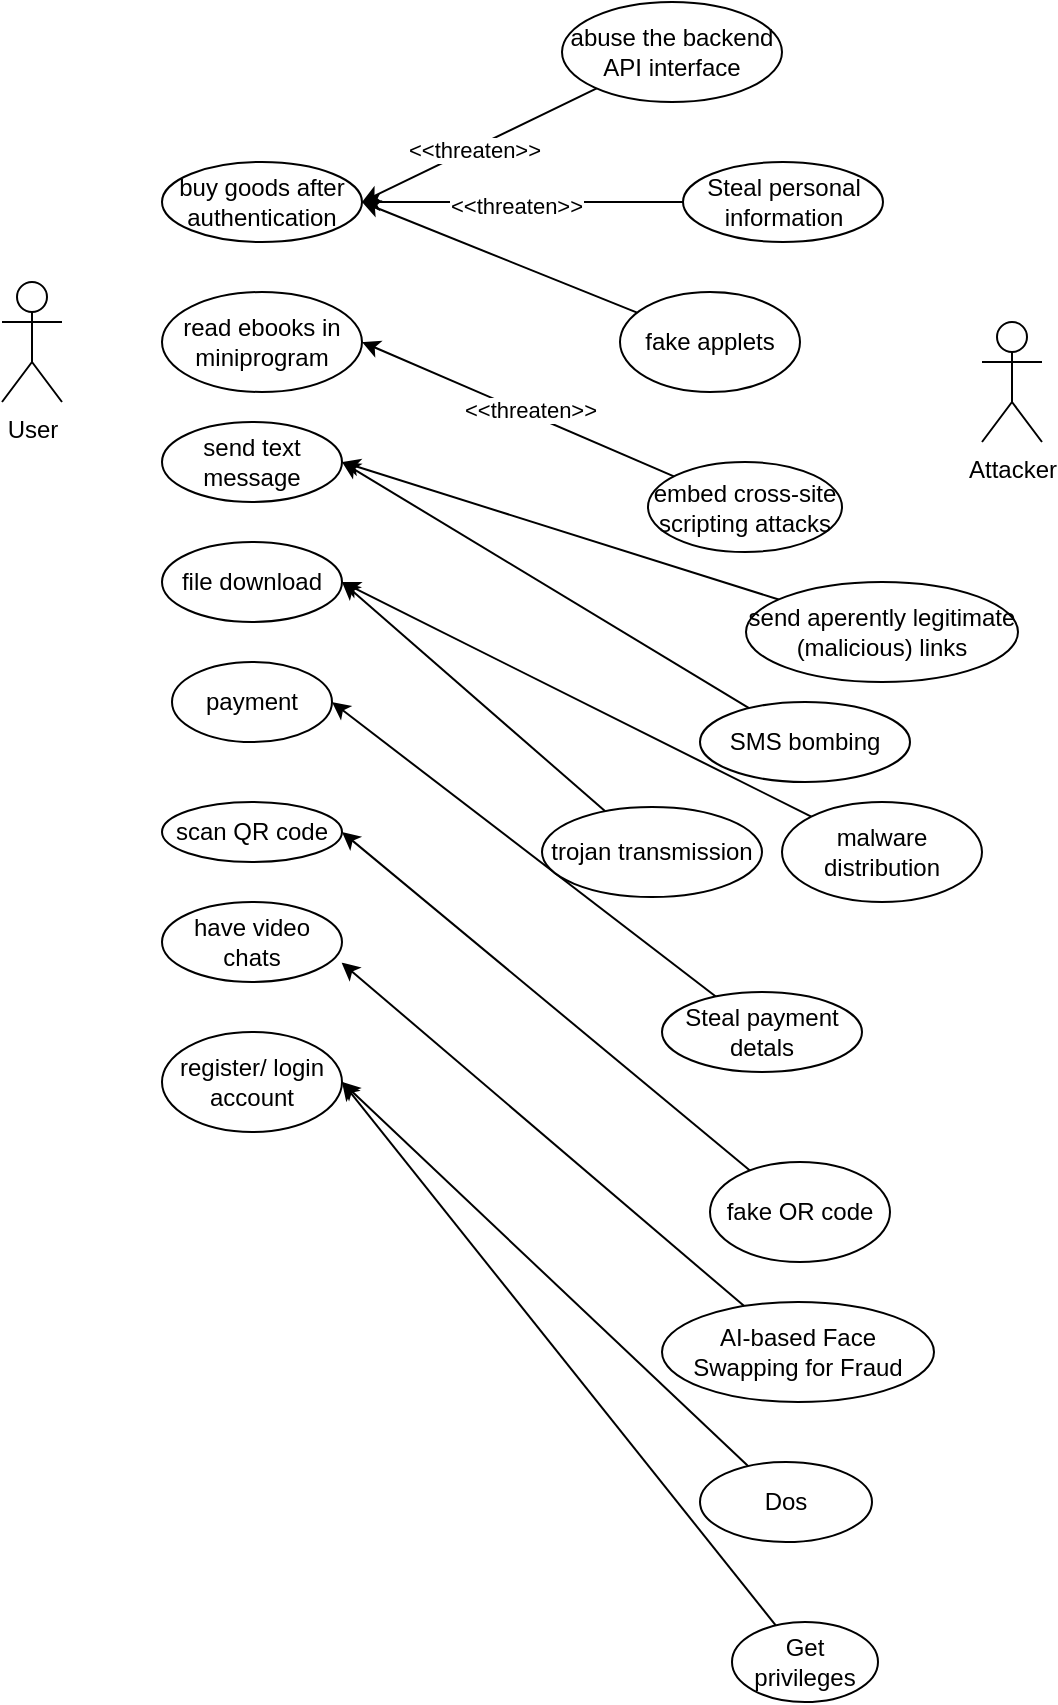 <mxfile version="24.0.7" type="github">
  <diagram name="Page-1" id="ayZRfcUJ5-hvrKeIHkkA">
    <mxGraphModel dx="1495" dy="707" grid="1" gridSize="10" guides="1" tooltips="1" connect="1" arrows="1" fold="1" page="1" pageScale="1" pageWidth="827" pageHeight="1169" math="0" shadow="0">
      <root>
        <mxCell id="0" />
        <mxCell id="1" parent="0" />
        <mxCell id="rUAAh50_GE1H2sX1DPXU-1" value="User" style="shape=umlActor;verticalLabelPosition=bottom;verticalAlign=top;html=1;outlineConnect=0;" vertex="1" parent="1">
          <mxGeometry x="60" y="210" width="30" height="60" as="geometry" />
        </mxCell>
        <mxCell id="rUAAh50_GE1H2sX1DPXU-2" value="buy goods after authentication" style="ellipse;whiteSpace=wrap;html=1;" vertex="1" parent="1">
          <mxGeometry x="140" y="150" width="100" height="40" as="geometry" />
        </mxCell>
        <mxCell id="rUAAh50_GE1H2sX1DPXU-3" value="read ebooks in miniprogram" style="ellipse;whiteSpace=wrap;html=1;" vertex="1" parent="1">
          <mxGeometry x="140" y="215" width="100" height="50" as="geometry" />
        </mxCell>
        <mxCell id="rUAAh50_GE1H2sX1DPXU-4" value="send text message" style="ellipse;whiteSpace=wrap;html=1;" vertex="1" parent="1">
          <mxGeometry x="140" y="280" width="90" height="40" as="geometry" />
        </mxCell>
        <mxCell id="rUAAh50_GE1H2sX1DPXU-5" value="file download" style="ellipse;whiteSpace=wrap;html=1;" vertex="1" parent="1">
          <mxGeometry x="140" y="340" width="90" height="40" as="geometry" />
        </mxCell>
        <mxCell id="rUAAh50_GE1H2sX1DPXU-6" value="have video chats" style="ellipse;whiteSpace=wrap;html=1;" vertex="1" parent="1">
          <mxGeometry x="140" y="520" width="90" height="40" as="geometry" />
        </mxCell>
        <mxCell id="rUAAh50_GE1H2sX1DPXU-7" value="scan QR code" style="ellipse;whiteSpace=wrap;html=1;" vertex="1" parent="1">
          <mxGeometry x="140" y="470" width="90" height="30" as="geometry" />
        </mxCell>
        <mxCell id="rUAAh50_GE1H2sX1DPXU-8" value="payment" style="ellipse;whiteSpace=wrap;html=1;" vertex="1" parent="1">
          <mxGeometry x="145" y="400" width="80" height="40" as="geometry" />
        </mxCell>
        <mxCell id="rUAAh50_GE1H2sX1DPXU-9" value="register/ login account" style="ellipse;whiteSpace=wrap;html=1;" vertex="1" parent="1">
          <mxGeometry x="140" y="585" width="90" height="50" as="geometry" />
        </mxCell>
        <mxCell id="rUAAh50_GE1H2sX1DPXU-12" value="Attacker" style="shape=umlActor;verticalLabelPosition=bottom;verticalAlign=top;html=1;outlineConnect=0;" vertex="1" parent="1">
          <mxGeometry x="550" y="230" width="30" height="60" as="geometry" />
        </mxCell>
        <mxCell id="rUAAh50_GE1H2sX1DPXU-40" style="rounded=0;orthogonalLoop=1;jettySize=auto;html=1;entryX=1;entryY=0.5;entryDx=0;entryDy=0;" edge="1" parent="1" source="rUAAh50_GE1H2sX1DPXU-13" target="rUAAh50_GE1H2sX1DPXU-8">
          <mxGeometry relative="1" as="geometry" />
        </mxCell>
        <mxCell id="rUAAh50_GE1H2sX1DPXU-13" value="Steal payment detals" style="ellipse;whiteSpace=wrap;html=1;" vertex="1" parent="1">
          <mxGeometry x="390" y="565" width="100" height="40" as="geometry" />
        </mxCell>
        <mxCell id="rUAAh50_GE1H2sX1DPXU-28" style="rounded=0;orthogonalLoop=1;jettySize=auto;html=1;" edge="1" parent="1" source="rUAAh50_GE1H2sX1DPXU-14" target="rUAAh50_GE1H2sX1DPXU-2">
          <mxGeometry relative="1" as="geometry" />
        </mxCell>
        <mxCell id="rUAAh50_GE1H2sX1DPXU-29" value="&amp;lt;&amp;lt;threaten&amp;gt;&amp;gt;" style="edgeLabel;html=1;align=center;verticalAlign=middle;resizable=0;points=[];" vertex="1" connectable="0" parent="rUAAh50_GE1H2sX1DPXU-28">
          <mxGeometry x="0.043" y="2" relative="1" as="geometry">
            <mxPoint as="offset" />
          </mxGeometry>
        </mxCell>
        <mxCell id="rUAAh50_GE1H2sX1DPXU-14" value="Steal personal information" style="ellipse;whiteSpace=wrap;html=1;" vertex="1" parent="1">
          <mxGeometry x="400.5" y="150" width="100" height="40" as="geometry" />
        </mxCell>
        <mxCell id="rUAAh50_GE1H2sX1DPXU-24" style="rounded=0;orthogonalLoop=1;jettySize=auto;html=1;entryX=1;entryY=0.5;entryDx=0;entryDy=0;" edge="1" parent="1" source="rUAAh50_GE1H2sX1DPXU-15" target="rUAAh50_GE1H2sX1DPXU-3">
          <mxGeometry relative="1" as="geometry" />
        </mxCell>
        <mxCell id="rUAAh50_GE1H2sX1DPXU-25" value="&amp;lt;&amp;lt;threaten&amp;gt;&amp;gt;" style="edgeLabel;html=1;align=center;verticalAlign=middle;resizable=0;points=[];" vertex="1" connectable="0" parent="rUAAh50_GE1H2sX1DPXU-24">
          <mxGeometry x="-0.063" y="-2" relative="1" as="geometry">
            <mxPoint as="offset" />
          </mxGeometry>
        </mxCell>
        <mxCell id="rUAAh50_GE1H2sX1DPXU-15" value="embed cross-site scripting attacks" style="ellipse;whiteSpace=wrap;html=1;" vertex="1" parent="1">
          <mxGeometry x="383" y="300" width="97" height="45" as="geometry" />
        </mxCell>
        <mxCell id="rUAAh50_GE1H2sX1DPXU-49" style="rounded=0;orthogonalLoop=1;jettySize=auto;html=1;entryX=1;entryY=0.5;entryDx=0;entryDy=0;" edge="1" parent="1" source="rUAAh50_GE1H2sX1DPXU-18" target="rUAAh50_GE1H2sX1DPXU-2">
          <mxGeometry relative="1" as="geometry" />
        </mxCell>
        <mxCell id="rUAAh50_GE1H2sX1DPXU-18" value="fake applets" style="ellipse;whiteSpace=wrap;html=1;" vertex="1" parent="1">
          <mxGeometry x="369" y="215" width="90" height="50" as="geometry" />
        </mxCell>
        <mxCell id="rUAAh50_GE1H2sX1DPXU-22" style="rounded=0;orthogonalLoop=1;jettySize=auto;html=1;entryX=1;entryY=0.5;entryDx=0;entryDy=0;" edge="1" parent="1" source="rUAAh50_GE1H2sX1DPXU-21" target="rUAAh50_GE1H2sX1DPXU-2">
          <mxGeometry relative="1" as="geometry" />
        </mxCell>
        <mxCell id="rUAAh50_GE1H2sX1DPXU-23" value="&amp;lt;&amp;lt;threaten&amp;gt;&amp;gt;" style="edgeLabel;html=1;align=center;verticalAlign=middle;resizable=0;points=[];" vertex="1" connectable="0" parent="rUAAh50_GE1H2sX1DPXU-22">
          <mxGeometry x="0.057" y="1" relative="1" as="geometry">
            <mxPoint as="offset" />
          </mxGeometry>
        </mxCell>
        <mxCell id="rUAAh50_GE1H2sX1DPXU-21" value="abuse the backend API interface" style="ellipse;whiteSpace=wrap;html=1;" vertex="1" parent="1">
          <mxGeometry x="340" y="70" width="110" height="50" as="geometry" />
        </mxCell>
        <mxCell id="rUAAh50_GE1H2sX1DPXU-33" style="rounded=0;orthogonalLoop=1;jettySize=auto;html=1;entryX=1;entryY=0.5;entryDx=0;entryDy=0;" edge="1" parent="1" source="rUAAh50_GE1H2sX1DPXU-30" target="rUAAh50_GE1H2sX1DPXU-4">
          <mxGeometry relative="1" as="geometry" />
        </mxCell>
        <mxCell id="rUAAh50_GE1H2sX1DPXU-30" value="send aperently legitimate (malicious) links" style="ellipse;whiteSpace=wrap;html=1;" vertex="1" parent="1">
          <mxGeometry x="432" y="360" width="136" height="50" as="geometry" />
        </mxCell>
        <mxCell id="rUAAh50_GE1H2sX1DPXU-35" style="rounded=0;orthogonalLoop=1;jettySize=auto;html=1;entryX=1;entryY=0.5;entryDx=0;entryDy=0;" edge="1" parent="1" source="rUAAh50_GE1H2sX1DPXU-32" target="rUAAh50_GE1H2sX1DPXU-4">
          <mxGeometry relative="1" as="geometry" />
        </mxCell>
        <mxCell id="rUAAh50_GE1H2sX1DPXU-32" value="SMS bombing" style="ellipse;whiteSpace=wrap;html=1;" vertex="1" parent="1">
          <mxGeometry x="409" y="420" width="105" height="40" as="geometry" />
        </mxCell>
        <mxCell id="rUAAh50_GE1H2sX1DPXU-38" style="rounded=0;orthogonalLoop=1;jettySize=auto;html=1;entryX=1;entryY=0.5;entryDx=0;entryDy=0;" edge="1" parent="1" source="rUAAh50_GE1H2sX1DPXU-36" target="rUAAh50_GE1H2sX1DPXU-5">
          <mxGeometry relative="1" as="geometry" />
        </mxCell>
        <mxCell id="rUAAh50_GE1H2sX1DPXU-36" value="malware distribution" style="ellipse;whiteSpace=wrap;html=1;" vertex="1" parent="1">
          <mxGeometry x="450" y="470" width="100" height="50" as="geometry" />
        </mxCell>
        <mxCell id="rUAAh50_GE1H2sX1DPXU-39" style="rounded=0;orthogonalLoop=1;jettySize=auto;html=1;entryX=1;entryY=0.5;entryDx=0;entryDy=0;" edge="1" parent="1" source="rUAAh50_GE1H2sX1DPXU-37" target="rUAAh50_GE1H2sX1DPXU-5">
          <mxGeometry relative="1" as="geometry" />
        </mxCell>
        <mxCell id="rUAAh50_GE1H2sX1DPXU-37" value="trojan transmission" style="ellipse;whiteSpace=wrap;html=1;" vertex="1" parent="1">
          <mxGeometry x="330" y="472.5" width="110" height="45" as="geometry" />
        </mxCell>
        <mxCell id="rUAAh50_GE1H2sX1DPXU-42" style="rounded=0;orthogonalLoop=1;jettySize=auto;html=1;entryX=1;entryY=0.5;entryDx=0;entryDy=0;" edge="1" parent="1" source="rUAAh50_GE1H2sX1DPXU-41" target="rUAAh50_GE1H2sX1DPXU-7">
          <mxGeometry relative="1" as="geometry" />
        </mxCell>
        <mxCell id="rUAAh50_GE1H2sX1DPXU-41" value="fake OR code" style="ellipse;whiteSpace=wrap;html=1;" vertex="1" parent="1">
          <mxGeometry x="414" y="650" width="90" height="50" as="geometry" />
        </mxCell>
        <mxCell id="rUAAh50_GE1H2sX1DPXU-43" value="AI-based Face Swapping for Fraud" style="ellipse;whiteSpace=wrap;html=1;" vertex="1" parent="1">
          <mxGeometry x="390" y="720" width="136" height="50" as="geometry" />
        </mxCell>
        <mxCell id="rUAAh50_GE1H2sX1DPXU-44" style="rounded=0;orthogonalLoop=1;jettySize=auto;html=1;entryX=0.998;entryY=0.758;entryDx=0;entryDy=0;entryPerimeter=0;" edge="1" parent="1" source="rUAAh50_GE1H2sX1DPXU-43" target="rUAAh50_GE1H2sX1DPXU-6">
          <mxGeometry relative="1" as="geometry" />
        </mxCell>
        <mxCell id="rUAAh50_GE1H2sX1DPXU-47" style="rounded=0;orthogonalLoop=1;jettySize=auto;html=1;entryX=1;entryY=0.5;entryDx=0;entryDy=0;" edge="1" parent="1" source="rUAAh50_GE1H2sX1DPXU-45" target="rUAAh50_GE1H2sX1DPXU-9">
          <mxGeometry relative="1" as="geometry" />
        </mxCell>
        <mxCell id="rUAAh50_GE1H2sX1DPXU-45" value="Dos" style="ellipse;whiteSpace=wrap;html=1;" vertex="1" parent="1">
          <mxGeometry x="409" y="800" width="86" height="40" as="geometry" />
        </mxCell>
        <mxCell id="rUAAh50_GE1H2sX1DPXU-48" style="rounded=0;orthogonalLoop=1;jettySize=auto;html=1;entryX=1;entryY=0.5;entryDx=0;entryDy=0;" edge="1" parent="1" source="rUAAh50_GE1H2sX1DPXU-46" target="rUAAh50_GE1H2sX1DPXU-9">
          <mxGeometry relative="1" as="geometry" />
        </mxCell>
        <mxCell id="rUAAh50_GE1H2sX1DPXU-46" value="Get privileges" style="ellipse;whiteSpace=wrap;html=1;" vertex="1" parent="1">
          <mxGeometry x="425" y="880" width="73" height="40" as="geometry" />
        </mxCell>
      </root>
    </mxGraphModel>
  </diagram>
</mxfile>
